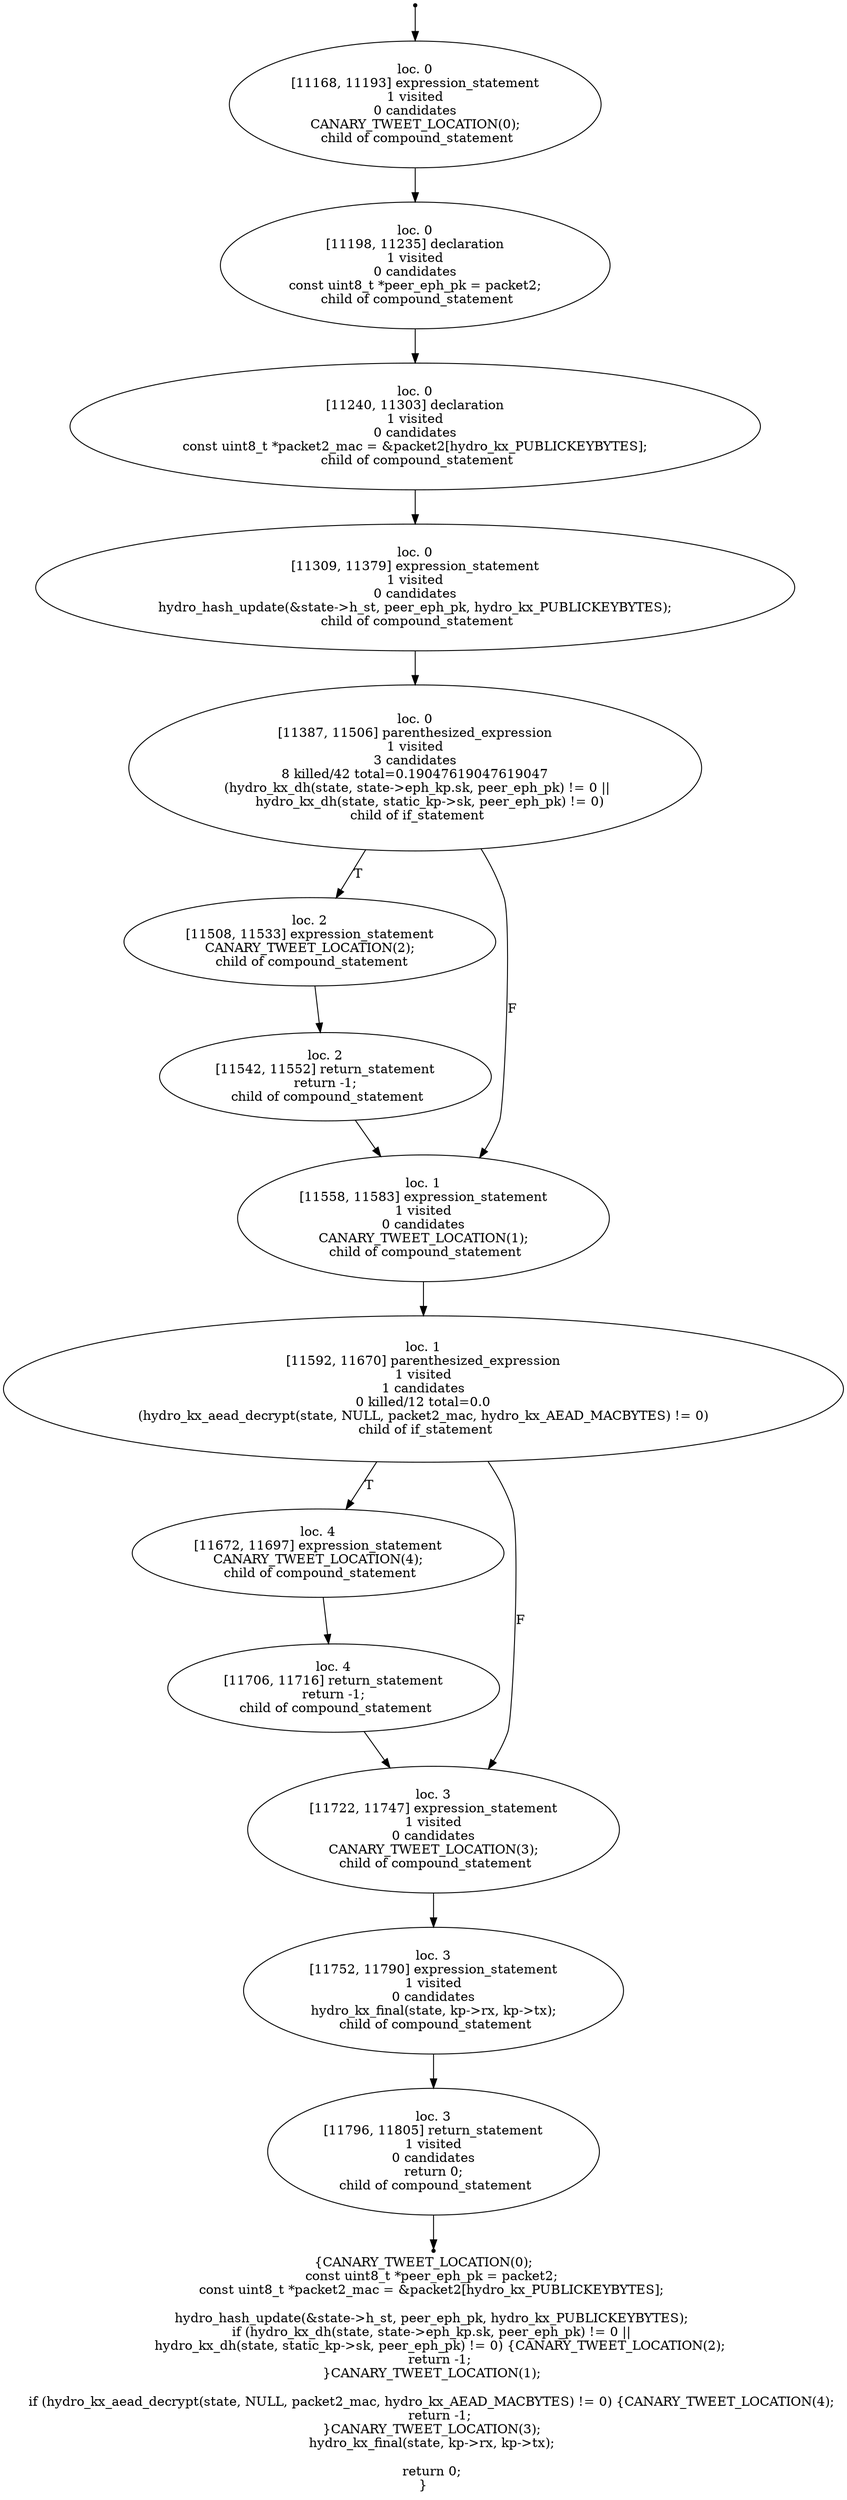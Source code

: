 digraph hydro_kx_kk_3_localised_16 {
	initial [shape=point]
	initial -> "loc. 0
[11168, 11193] expression_statement
1 visited
0 candidates
 CANARY_TWEET_LOCATION(0); 
 child of compound_statement"
	final [shape=point]
	"loc. 3
[11796, 11805] return_statement
1 visited
0 candidates
 return 0; 
 child of compound_statement" -> final
	"loc. 0
[11168, 11193] expression_statement
1 visited
0 candidates
 CANARY_TWEET_LOCATION(0); 
 child of compound_statement"
	"loc. 0
[11168, 11193] expression_statement
1 visited
0 candidates
 CANARY_TWEET_LOCATION(0); 
 child of compound_statement" -> "loc. 0
[11198, 11235] declaration
1 visited
0 candidates
 const uint8_t *peer_eph_pk = packet2; 
 child of compound_statement"
	"loc. 0
[11198, 11235] declaration
1 visited
0 candidates
 const uint8_t *peer_eph_pk = packet2; 
 child of compound_statement"
	"loc. 0
[11198, 11235] declaration
1 visited
0 candidates
 const uint8_t *peer_eph_pk = packet2; 
 child of compound_statement" -> "loc. 0
[11240, 11303] declaration
1 visited
0 candidates
 const uint8_t *packet2_mac = &packet2[hydro_kx_PUBLICKEYBYTES]; 
 child of compound_statement"
	"loc. 0
[11240, 11303] declaration
1 visited
0 candidates
 const uint8_t *packet2_mac = &packet2[hydro_kx_PUBLICKEYBYTES]; 
 child of compound_statement"
	"loc. 0
[11240, 11303] declaration
1 visited
0 candidates
 const uint8_t *packet2_mac = &packet2[hydro_kx_PUBLICKEYBYTES]; 
 child of compound_statement" -> "loc. 0
[11309, 11379] expression_statement
1 visited
0 candidates
 hydro_hash_update(&state->h_st, peer_eph_pk, hydro_kx_PUBLICKEYBYTES); 
 child of compound_statement"
	"loc. 0
[11309, 11379] expression_statement
1 visited
0 candidates
 hydro_hash_update(&state->h_st, peer_eph_pk, hydro_kx_PUBLICKEYBYTES); 
 child of compound_statement"
	"loc. 0
[11309, 11379] expression_statement
1 visited
0 candidates
 hydro_hash_update(&state->h_st, peer_eph_pk, hydro_kx_PUBLICKEYBYTES); 
 child of compound_statement" -> "loc. 0
[11387, 11506] parenthesized_expression
1 visited
3 candidates
8 killed/42 total=0.19047619047619047
 (hydro_kx_dh(state, state->eph_kp.sk, peer_eph_pk) != 0 ||
        hydro_kx_dh(state, static_kp->sk, peer_eph_pk) != 0) 
 child of if_statement"
	"loc. 0
[11387, 11506] parenthesized_expression
1 visited
3 candidates
8 killed/42 total=0.19047619047619047
 (hydro_kx_dh(state, state->eph_kp.sk, peer_eph_pk) != 0 ||
        hydro_kx_dh(state, static_kp->sk, peer_eph_pk) != 0) 
 child of if_statement"
	"loc. 0
[11387, 11506] parenthesized_expression
1 visited
3 candidates
8 killed/42 total=0.19047619047619047
 (hydro_kx_dh(state, state->eph_kp.sk, peer_eph_pk) != 0 ||
        hydro_kx_dh(state, static_kp->sk, peer_eph_pk) != 0) 
 child of if_statement" -> "loc. 2
[11508, 11533] expression_statement
 CANARY_TWEET_LOCATION(2); 
 child of compound_statement" [label=T]
	"loc. 0
[11387, 11506] parenthesized_expression
1 visited
3 candidates
8 killed/42 total=0.19047619047619047
 (hydro_kx_dh(state, state->eph_kp.sk, peer_eph_pk) != 0 ||
        hydro_kx_dh(state, static_kp->sk, peer_eph_pk) != 0) 
 child of if_statement" -> "loc. 1
[11558, 11583] expression_statement
1 visited
0 candidates
 CANARY_TWEET_LOCATION(1); 
 child of compound_statement" [label=F]
	"loc. 2
[11508, 11533] expression_statement
 CANARY_TWEET_LOCATION(2); 
 child of compound_statement"
	"loc. 2
[11508, 11533] expression_statement
 CANARY_TWEET_LOCATION(2); 
 child of compound_statement" -> "loc. 2
[11542, 11552] return_statement
 return -1; 
 child of compound_statement"
	"loc. 1
[11558, 11583] expression_statement
1 visited
0 candidates
 CANARY_TWEET_LOCATION(1); 
 child of compound_statement"
	"loc. 1
[11558, 11583] expression_statement
1 visited
0 candidates
 CANARY_TWEET_LOCATION(1); 
 child of compound_statement" -> "loc. 1
[11592, 11670] parenthesized_expression
1 visited
1 candidates
0 killed/12 total=0.0
 (hydro_kx_aead_decrypt(state, NULL, packet2_mac, hydro_kx_AEAD_MACBYTES) != 0) 
 child of if_statement"
	"loc. 2
[11542, 11552] return_statement
 return -1; 
 child of compound_statement"
	"loc. 2
[11542, 11552] return_statement
 return -1; 
 child of compound_statement" -> "loc. 1
[11558, 11583] expression_statement
1 visited
0 candidates
 CANARY_TWEET_LOCATION(1); 
 child of compound_statement"
	"loc. 1
[11592, 11670] parenthesized_expression
1 visited
1 candidates
0 killed/12 total=0.0
 (hydro_kx_aead_decrypt(state, NULL, packet2_mac, hydro_kx_AEAD_MACBYTES) != 0) 
 child of if_statement"
	"loc. 1
[11592, 11670] parenthesized_expression
1 visited
1 candidates
0 killed/12 total=0.0
 (hydro_kx_aead_decrypt(state, NULL, packet2_mac, hydro_kx_AEAD_MACBYTES) != 0) 
 child of if_statement" -> "loc. 4
[11672, 11697] expression_statement
 CANARY_TWEET_LOCATION(4); 
 child of compound_statement" [label=T]
	"loc. 1
[11592, 11670] parenthesized_expression
1 visited
1 candidates
0 killed/12 total=0.0
 (hydro_kx_aead_decrypt(state, NULL, packet2_mac, hydro_kx_AEAD_MACBYTES) != 0) 
 child of if_statement" -> "loc. 3
[11722, 11747] expression_statement
1 visited
0 candidates
 CANARY_TWEET_LOCATION(3); 
 child of compound_statement" [label=F]
	"loc. 4
[11672, 11697] expression_statement
 CANARY_TWEET_LOCATION(4); 
 child of compound_statement"
	"loc. 4
[11672, 11697] expression_statement
 CANARY_TWEET_LOCATION(4); 
 child of compound_statement" -> "loc. 4
[11706, 11716] return_statement
 return -1; 
 child of compound_statement"
	"loc. 3
[11722, 11747] expression_statement
1 visited
0 candidates
 CANARY_TWEET_LOCATION(3); 
 child of compound_statement"
	"loc. 3
[11722, 11747] expression_statement
1 visited
0 candidates
 CANARY_TWEET_LOCATION(3); 
 child of compound_statement" -> "loc. 3
[11752, 11790] expression_statement
1 visited
0 candidates
 hydro_kx_final(state, kp->rx, kp->tx); 
 child of compound_statement"
	"loc. 4
[11706, 11716] return_statement
 return -1; 
 child of compound_statement"
	"loc. 4
[11706, 11716] return_statement
 return -1; 
 child of compound_statement" -> "loc. 3
[11722, 11747] expression_statement
1 visited
0 candidates
 CANARY_TWEET_LOCATION(3); 
 child of compound_statement"
	"loc. 3
[11752, 11790] expression_statement
1 visited
0 candidates
 hydro_kx_final(state, kp->rx, kp->tx); 
 child of compound_statement"
	"loc. 3
[11752, 11790] expression_statement
1 visited
0 candidates
 hydro_kx_final(state, kp->rx, kp->tx); 
 child of compound_statement" -> "loc. 3
[11796, 11805] return_statement
1 visited
0 candidates
 return 0; 
 child of compound_statement"
	"loc. 3
[11796, 11805] return_statement
1 visited
0 candidates
 return 0; 
 child of compound_statement"
	label="{CANARY_TWEET_LOCATION(0);
    const uint8_t *peer_eph_pk = packet2;
    const uint8_t *packet2_mac = &packet2[hydro_kx_PUBLICKEYBYTES];

    hydro_hash_update(&state->h_st, peer_eph_pk, hydro_kx_PUBLICKEYBYTES);
    if (hydro_kx_dh(state, state->eph_kp.sk, peer_eph_pk) != 0 ||
        hydro_kx_dh(state, static_kp->sk, peer_eph_pk) != 0) {CANARY_TWEET_LOCATION(2);
        return -1;
    }CANARY_TWEET_LOCATION(1);

    if (hydro_kx_aead_decrypt(state, NULL, packet2_mac, hydro_kx_AEAD_MACBYTES) != 0) {CANARY_TWEET_LOCATION(4);
        return -1;
    }CANARY_TWEET_LOCATION(3);
    hydro_kx_final(state, kp->rx, kp->tx);

    return 0;
}"
}
